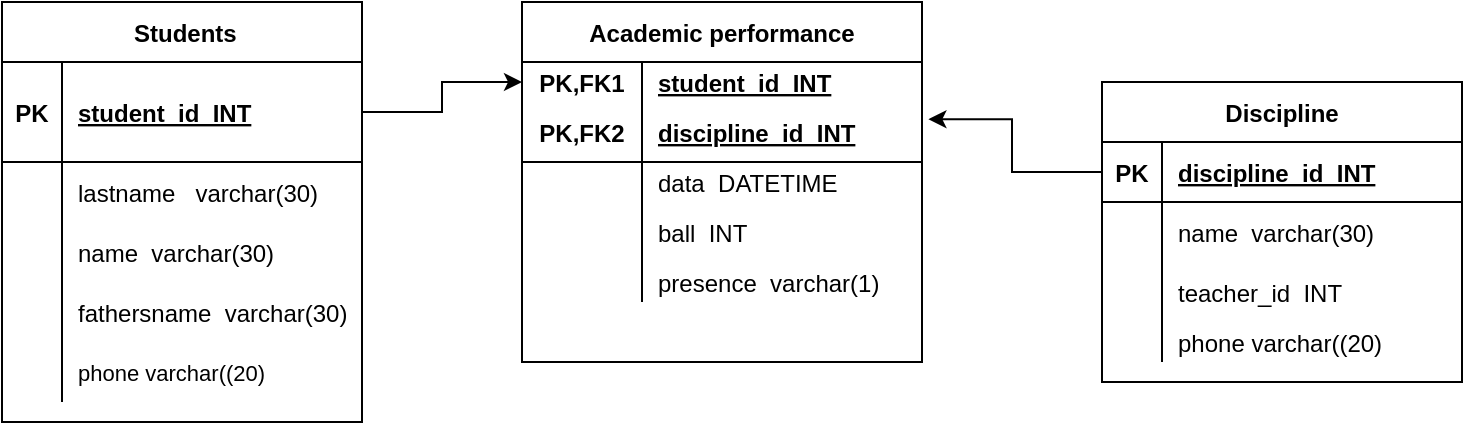 <mxfile version="17.4.5" type="github"><diagram id="R2lEEEUBdFMjLlhIrx00" name="Page-1"><mxGraphModel dx="1550" dy="855" grid="1" gridSize="10" guides="1" tooltips="1" connect="1" arrows="1" fold="1" page="1" pageScale="1" pageWidth="850" pageHeight="1100" math="0" shadow="0" extFonts="Permanent Marker^https://fonts.googleapis.com/css?family=Permanent+Marker"><root><mxCell id="0"/><mxCell id="1" parent="0"/><mxCell id="V86aMoIFDK-714bvV5jf-1" value=" Students" style="shape=table;startSize=30;container=1;collapsible=1;childLayout=tableLayout;fixedRows=1;rowLines=0;fontStyle=1;align=center;resizeLast=1;" vertex="1" parent="1"><mxGeometry x="40" y="50" width="180" height="210" as="geometry"/></mxCell><mxCell id="V86aMoIFDK-714bvV5jf-2" value="" style="shape=tableRow;horizontal=0;startSize=0;swimlaneHead=0;swimlaneBody=0;fillColor=none;collapsible=0;dropTarget=0;points=[[0,0.5],[1,0.5]];portConstraint=eastwest;top=0;left=0;right=0;bottom=1;" vertex="1" parent="V86aMoIFDK-714bvV5jf-1"><mxGeometry y="30" width="180" height="50" as="geometry"/></mxCell><mxCell id="V86aMoIFDK-714bvV5jf-3" value="PK" style="shape=partialRectangle;connectable=0;fillColor=none;top=0;left=0;bottom=0;right=0;fontStyle=1;overflow=hidden;" vertex="1" parent="V86aMoIFDK-714bvV5jf-2"><mxGeometry width="30" height="50" as="geometry"><mxRectangle width="30" height="50" as="alternateBounds"/></mxGeometry></mxCell><mxCell id="V86aMoIFDK-714bvV5jf-4" value="student_id  INT" style="shape=partialRectangle;connectable=0;fillColor=none;top=0;left=0;bottom=0;right=0;align=left;spacingLeft=6;fontStyle=5;overflow=hidden;" vertex="1" parent="V86aMoIFDK-714bvV5jf-2"><mxGeometry x="30" width="150" height="50" as="geometry"><mxRectangle width="150" height="50" as="alternateBounds"/></mxGeometry></mxCell><mxCell id="V86aMoIFDK-714bvV5jf-5" value="" style="shape=tableRow;horizontal=0;startSize=0;swimlaneHead=0;swimlaneBody=0;fillColor=none;collapsible=0;dropTarget=0;points=[[0,0.5],[1,0.5]];portConstraint=eastwest;top=0;left=0;right=0;bottom=0;" vertex="1" parent="V86aMoIFDK-714bvV5jf-1"><mxGeometry y="80" width="180" height="30" as="geometry"/></mxCell><mxCell id="V86aMoIFDK-714bvV5jf-6" value="" style="shape=partialRectangle;connectable=0;fillColor=none;top=0;left=0;bottom=0;right=0;editable=1;overflow=hidden;" vertex="1" parent="V86aMoIFDK-714bvV5jf-5"><mxGeometry width="30" height="30" as="geometry"><mxRectangle width="30" height="30" as="alternateBounds"/></mxGeometry></mxCell><mxCell id="V86aMoIFDK-714bvV5jf-7" value="lastname   varchar(30)" style="shape=partialRectangle;connectable=0;fillColor=none;top=0;left=0;bottom=0;right=0;align=left;spacingLeft=6;overflow=hidden;" vertex="1" parent="V86aMoIFDK-714bvV5jf-5"><mxGeometry x="30" width="150" height="30" as="geometry"><mxRectangle width="150" height="30" as="alternateBounds"/></mxGeometry></mxCell><mxCell id="V86aMoIFDK-714bvV5jf-8" value="" style="shape=tableRow;horizontal=0;startSize=0;swimlaneHead=0;swimlaneBody=0;fillColor=none;collapsible=0;dropTarget=0;points=[[0,0.5],[1,0.5]];portConstraint=eastwest;top=0;left=0;right=0;bottom=0;" vertex="1" parent="V86aMoIFDK-714bvV5jf-1"><mxGeometry y="110" width="180" height="30" as="geometry"/></mxCell><mxCell id="V86aMoIFDK-714bvV5jf-9" value="" style="shape=partialRectangle;connectable=0;fillColor=none;top=0;left=0;bottom=0;right=0;editable=1;overflow=hidden;" vertex="1" parent="V86aMoIFDK-714bvV5jf-8"><mxGeometry width="30" height="30" as="geometry"><mxRectangle width="30" height="30" as="alternateBounds"/></mxGeometry></mxCell><mxCell id="V86aMoIFDK-714bvV5jf-10" value="name  varchar(30)" style="shape=partialRectangle;connectable=0;fillColor=none;top=0;left=0;bottom=0;right=0;align=left;spacingLeft=6;overflow=hidden;" vertex="1" parent="V86aMoIFDK-714bvV5jf-8"><mxGeometry x="30" width="150" height="30" as="geometry"><mxRectangle width="150" height="30" as="alternateBounds"/></mxGeometry></mxCell><mxCell id="V86aMoIFDK-714bvV5jf-11" value="" style="shape=tableRow;horizontal=0;startSize=0;swimlaneHead=0;swimlaneBody=0;fillColor=none;collapsible=0;dropTarget=0;points=[[0,0.5],[1,0.5]];portConstraint=eastwest;top=0;left=0;right=0;bottom=0;" vertex="1" parent="V86aMoIFDK-714bvV5jf-1"><mxGeometry y="140" width="180" height="30" as="geometry"/></mxCell><mxCell id="V86aMoIFDK-714bvV5jf-12" value="" style="shape=partialRectangle;connectable=0;fillColor=none;top=0;left=0;bottom=0;right=0;editable=1;overflow=hidden;" vertex="1" parent="V86aMoIFDK-714bvV5jf-11"><mxGeometry width="30" height="30" as="geometry"><mxRectangle width="30" height="30" as="alternateBounds"/></mxGeometry></mxCell><mxCell id="V86aMoIFDK-714bvV5jf-13" value="fathersname  varchar(30)" style="shape=partialRectangle;connectable=0;fillColor=none;top=0;left=0;bottom=0;right=0;align=left;spacingLeft=6;overflow=hidden;" vertex="1" parent="V86aMoIFDK-714bvV5jf-11"><mxGeometry x="30" width="150" height="30" as="geometry"><mxRectangle width="150" height="30" as="alternateBounds"/></mxGeometry></mxCell><mxCell id="V86aMoIFDK-714bvV5jf-90" value="" style="shape=tableRow;horizontal=0;startSize=0;swimlaneHead=0;swimlaneBody=0;fillColor=none;collapsible=0;dropTarget=0;points=[[0,0.5],[1,0.5]];portConstraint=eastwest;top=0;left=0;right=0;bottom=0;" vertex="1" parent="V86aMoIFDK-714bvV5jf-1"><mxGeometry y="170" width="180" height="30" as="geometry"/></mxCell><mxCell id="V86aMoIFDK-714bvV5jf-91" value="" style="shape=partialRectangle;connectable=0;fillColor=none;top=0;left=0;bottom=0;right=0;editable=1;overflow=hidden;" vertex="1" parent="V86aMoIFDK-714bvV5jf-90"><mxGeometry width="30" height="30" as="geometry"><mxRectangle width="30" height="30" as="alternateBounds"/></mxGeometry></mxCell><mxCell id="V86aMoIFDK-714bvV5jf-92" value="phone varchar((20)" style="shape=partialRectangle;connectable=0;fillColor=none;top=0;left=0;bottom=0;right=0;align=left;spacingLeft=6;overflow=hidden;fontSize=11;" vertex="1" parent="V86aMoIFDK-714bvV5jf-90"><mxGeometry x="30" width="150" height="30" as="geometry"><mxRectangle width="150" height="30" as="alternateBounds"/></mxGeometry></mxCell><mxCell id="V86aMoIFDK-714bvV5jf-14" value="Discipline" style="shape=table;startSize=30;container=1;collapsible=1;childLayout=tableLayout;fixedRows=1;rowLines=0;fontStyle=1;align=center;resizeLast=1;" vertex="1" parent="1"><mxGeometry x="590" y="90" width="180" height="150" as="geometry"/></mxCell><mxCell id="V86aMoIFDK-714bvV5jf-15" value="" style="shape=tableRow;horizontal=0;startSize=0;swimlaneHead=0;swimlaneBody=0;fillColor=none;collapsible=0;dropTarget=0;points=[[0,0.5],[1,0.5]];portConstraint=eastwest;top=0;left=0;right=0;bottom=1;" vertex="1" parent="V86aMoIFDK-714bvV5jf-14"><mxGeometry y="30" width="180" height="30" as="geometry"/></mxCell><mxCell id="V86aMoIFDK-714bvV5jf-16" value="PK" style="shape=partialRectangle;connectable=0;fillColor=none;top=0;left=0;bottom=0;right=0;fontStyle=1;overflow=hidden;" vertex="1" parent="V86aMoIFDK-714bvV5jf-15"><mxGeometry width="30" height="30" as="geometry"><mxRectangle width="30" height="30" as="alternateBounds"/></mxGeometry></mxCell><mxCell id="V86aMoIFDK-714bvV5jf-17" value="discipline_id  INT" style="shape=partialRectangle;connectable=0;fillColor=none;top=0;left=0;bottom=0;right=0;align=left;spacingLeft=6;fontStyle=5;overflow=hidden;" vertex="1" parent="V86aMoIFDK-714bvV5jf-15"><mxGeometry x="30" width="150" height="30" as="geometry"><mxRectangle width="150" height="30" as="alternateBounds"/></mxGeometry></mxCell><mxCell id="V86aMoIFDK-714bvV5jf-18" value="" style="shape=tableRow;horizontal=0;startSize=0;swimlaneHead=0;swimlaneBody=0;fillColor=none;collapsible=0;dropTarget=0;points=[[0,0.5],[1,0.5]];portConstraint=eastwest;top=0;left=0;right=0;bottom=0;" vertex="1" parent="V86aMoIFDK-714bvV5jf-14"><mxGeometry y="60" width="180" height="30" as="geometry"/></mxCell><mxCell id="V86aMoIFDK-714bvV5jf-19" value="" style="shape=partialRectangle;connectable=0;fillColor=none;top=0;left=0;bottom=0;right=0;editable=1;overflow=hidden;" vertex="1" parent="V86aMoIFDK-714bvV5jf-18"><mxGeometry width="30" height="30" as="geometry"><mxRectangle width="30" height="30" as="alternateBounds"/></mxGeometry></mxCell><mxCell id="V86aMoIFDK-714bvV5jf-20" value="name  varchar(30)" style="shape=partialRectangle;connectable=0;fillColor=none;top=0;left=0;bottom=0;right=0;align=left;spacingLeft=6;overflow=hidden;" vertex="1" parent="V86aMoIFDK-714bvV5jf-18"><mxGeometry x="30" width="150" height="30" as="geometry"><mxRectangle width="150" height="30" as="alternateBounds"/></mxGeometry></mxCell><mxCell id="V86aMoIFDK-714bvV5jf-21" value="" style="shape=tableRow;horizontal=0;startSize=0;swimlaneHead=0;swimlaneBody=0;fillColor=none;collapsible=0;dropTarget=0;points=[[0,0.5],[1,0.5]];portConstraint=eastwest;top=0;left=0;right=0;bottom=0;" vertex="1" parent="V86aMoIFDK-714bvV5jf-14"><mxGeometry y="90" width="180" height="30" as="geometry"/></mxCell><mxCell id="V86aMoIFDK-714bvV5jf-22" value="" style="shape=partialRectangle;connectable=0;fillColor=none;top=0;left=0;bottom=0;right=0;editable=1;overflow=hidden;" vertex="1" parent="V86aMoIFDK-714bvV5jf-21"><mxGeometry width="30" height="30" as="geometry"><mxRectangle width="30" height="30" as="alternateBounds"/></mxGeometry></mxCell><mxCell id="V86aMoIFDK-714bvV5jf-23" value="teacher_id  INT" style="shape=partialRectangle;connectable=0;fillColor=none;top=0;left=0;bottom=0;right=0;align=left;spacingLeft=6;overflow=hidden;" vertex="1" parent="V86aMoIFDK-714bvV5jf-21"><mxGeometry x="30" width="150" height="30" as="geometry"><mxRectangle width="150" height="30" as="alternateBounds"/></mxGeometry></mxCell><mxCell id="V86aMoIFDK-714bvV5jf-24" value="" style="shape=tableRow;horizontal=0;startSize=0;swimlaneHead=0;swimlaneBody=0;fillColor=none;collapsible=0;dropTarget=0;points=[[0,0.5],[1,0.5]];portConstraint=eastwest;top=0;left=0;right=0;bottom=0;" vertex="1" parent="V86aMoIFDK-714bvV5jf-14"><mxGeometry y="120" width="180" height="20" as="geometry"/></mxCell><mxCell id="V86aMoIFDK-714bvV5jf-25" value="" style="shape=partialRectangle;connectable=0;fillColor=none;top=0;left=0;bottom=0;right=0;editable=1;overflow=hidden;" vertex="1" parent="V86aMoIFDK-714bvV5jf-24"><mxGeometry width="30" height="20" as="geometry"><mxRectangle width="30" height="20" as="alternateBounds"/></mxGeometry></mxCell><mxCell id="V86aMoIFDK-714bvV5jf-26" value="phone varchar((20)" style="shape=partialRectangle;connectable=0;fillColor=none;top=0;left=0;bottom=0;right=0;align=left;spacingLeft=6;overflow=hidden;" vertex="1" parent="V86aMoIFDK-714bvV5jf-24"><mxGeometry x="30" width="150" height="20" as="geometry"><mxRectangle width="150" height="20" as="alternateBounds"/></mxGeometry></mxCell><mxCell id="V86aMoIFDK-714bvV5jf-125" value="Academic performance" style="shape=table;startSize=30;container=1;collapsible=1;childLayout=tableLayout;fixedRows=1;rowLines=0;fontStyle=1;align=center;resizeLast=1;strokeWidth=1;" vertex="1" parent="1"><mxGeometry x="300" y="50" width="200" height="180" as="geometry"/></mxCell><mxCell id="V86aMoIFDK-714bvV5jf-126" value="" style="shape=tableRow;horizontal=0;startSize=0;swimlaneHead=0;swimlaneBody=0;fillColor=none;collapsible=0;dropTarget=0;points=[[0,0.5],[1,0.5]];portConstraint=eastwest;top=0;left=0;right=0;bottom=0;strokeWidth=1;" vertex="1" parent="V86aMoIFDK-714bvV5jf-125"><mxGeometry y="30" width="200" height="20" as="geometry"/></mxCell><mxCell id="V86aMoIFDK-714bvV5jf-127" value="PK,FK1" style="shape=partialRectangle;connectable=0;fillColor=none;top=0;left=0;bottom=0;right=0;fontStyle=1;overflow=hidden;strokeWidth=1;" vertex="1" parent="V86aMoIFDK-714bvV5jf-126"><mxGeometry width="60" height="20" as="geometry"><mxRectangle width="60" height="20" as="alternateBounds"/></mxGeometry></mxCell><mxCell id="V86aMoIFDK-714bvV5jf-128" value="student_id  INT" style="shape=partialRectangle;connectable=0;fillColor=none;top=0;left=0;bottom=0;right=0;align=left;spacingLeft=6;fontStyle=5;overflow=hidden;strokeWidth=1;" vertex="1" parent="V86aMoIFDK-714bvV5jf-126"><mxGeometry x="60" width="140" height="20" as="geometry"><mxRectangle width="140" height="20" as="alternateBounds"/></mxGeometry></mxCell><mxCell id="V86aMoIFDK-714bvV5jf-129" value="" style="shape=tableRow;horizontal=0;startSize=0;swimlaneHead=0;swimlaneBody=0;fillColor=none;collapsible=0;dropTarget=0;points=[[0,0.5],[1,0.5]];portConstraint=eastwest;top=0;left=0;right=0;bottom=1;strokeWidth=1;" vertex="1" parent="V86aMoIFDK-714bvV5jf-125"><mxGeometry y="50" width="200" height="30" as="geometry"/></mxCell><mxCell id="V86aMoIFDK-714bvV5jf-130" value="PK,FK2" style="shape=partialRectangle;connectable=0;fillColor=none;top=0;left=0;bottom=0;right=0;fontStyle=1;overflow=hidden;strokeWidth=1;" vertex="1" parent="V86aMoIFDK-714bvV5jf-129"><mxGeometry width="60" height="30" as="geometry"><mxRectangle width="60" height="30" as="alternateBounds"/></mxGeometry></mxCell><mxCell id="V86aMoIFDK-714bvV5jf-131" value="discipline_id  INT" style="shape=partialRectangle;connectable=0;fillColor=none;top=0;left=0;bottom=0;right=0;align=left;spacingLeft=6;fontStyle=5;overflow=hidden;strokeWidth=1;" vertex="1" parent="V86aMoIFDK-714bvV5jf-129"><mxGeometry x="60" width="140" height="30" as="geometry"><mxRectangle width="140" height="30" as="alternateBounds"/></mxGeometry></mxCell><mxCell id="V86aMoIFDK-714bvV5jf-132" value="" style="shape=tableRow;horizontal=0;startSize=0;swimlaneHead=0;swimlaneBody=0;fillColor=none;collapsible=0;dropTarget=0;points=[[0,0.5],[1,0.5]];portConstraint=eastwest;top=0;left=0;right=0;bottom=0;strokeWidth=1;" vertex="1" parent="V86aMoIFDK-714bvV5jf-125"><mxGeometry y="80" width="200" height="20" as="geometry"/></mxCell><mxCell id="V86aMoIFDK-714bvV5jf-133" value="" style="shape=partialRectangle;connectable=0;fillColor=none;top=0;left=0;bottom=0;right=0;editable=1;overflow=hidden;strokeWidth=1;" vertex="1" parent="V86aMoIFDK-714bvV5jf-132"><mxGeometry width="60" height="20" as="geometry"><mxRectangle width="60" height="20" as="alternateBounds"/></mxGeometry></mxCell><mxCell id="V86aMoIFDK-714bvV5jf-134" value="data  DATETIME" style="shape=partialRectangle;connectable=0;fillColor=none;top=0;left=0;bottom=0;right=0;align=left;spacingLeft=6;overflow=hidden;strokeWidth=1;" vertex="1" parent="V86aMoIFDK-714bvV5jf-132"><mxGeometry x="60" width="140" height="20" as="geometry"><mxRectangle width="140" height="20" as="alternateBounds"/></mxGeometry></mxCell><mxCell id="V86aMoIFDK-714bvV5jf-135" value="" style="shape=tableRow;horizontal=0;startSize=0;swimlaneHead=0;swimlaneBody=0;fillColor=none;collapsible=0;dropTarget=0;points=[[0,0.5],[1,0.5]];portConstraint=eastwest;top=0;left=0;right=0;bottom=0;strokeWidth=1;" vertex="1" parent="V86aMoIFDK-714bvV5jf-125"><mxGeometry y="100" width="200" height="30" as="geometry"/></mxCell><mxCell id="V86aMoIFDK-714bvV5jf-136" value="" style="shape=partialRectangle;connectable=0;fillColor=none;top=0;left=0;bottom=0;right=0;editable=1;overflow=hidden;strokeWidth=1;" vertex="1" parent="V86aMoIFDK-714bvV5jf-135"><mxGeometry width="60" height="30" as="geometry"><mxRectangle width="60" height="30" as="alternateBounds"/></mxGeometry></mxCell><mxCell id="V86aMoIFDK-714bvV5jf-137" value="ball  INT" style="shape=partialRectangle;connectable=0;fillColor=none;top=0;left=0;bottom=0;right=0;align=left;spacingLeft=6;overflow=hidden;strokeWidth=1;" vertex="1" parent="V86aMoIFDK-714bvV5jf-135"><mxGeometry x="60" width="140" height="30" as="geometry"><mxRectangle width="140" height="30" as="alternateBounds"/></mxGeometry></mxCell><mxCell id="V86aMoIFDK-714bvV5jf-151" value="" style="shape=tableRow;horizontal=0;startSize=0;swimlaneHead=0;swimlaneBody=0;fillColor=none;collapsible=0;dropTarget=0;points=[[0,0.5],[1,0.5]];portConstraint=eastwest;top=0;left=0;right=0;bottom=0;strokeWidth=1;" vertex="1" parent="V86aMoIFDK-714bvV5jf-125"><mxGeometry y="130" width="200" height="20" as="geometry"/></mxCell><mxCell id="V86aMoIFDK-714bvV5jf-152" value="" style="shape=partialRectangle;connectable=0;fillColor=none;top=0;left=0;bottom=0;right=0;editable=1;overflow=hidden;strokeWidth=1;" vertex="1" parent="V86aMoIFDK-714bvV5jf-151"><mxGeometry width="60" height="20" as="geometry"><mxRectangle width="60" height="20" as="alternateBounds"/></mxGeometry></mxCell><mxCell id="V86aMoIFDK-714bvV5jf-153" value="presence  varchar(1)" style="shape=partialRectangle;connectable=0;fillColor=none;top=0;left=0;bottom=0;right=0;align=left;spacingLeft=6;overflow=hidden;strokeWidth=1;" vertex="1" parent="V86aMoIFDK-714bvV5jf-151"><mxGeometry x="60" width="140" height="20" as="geometry"><mxRectangle width="140" height="20" as="alternateBounds"/></mxGeometry></mxCell><mxCell id="V86aMoIFDK-714bvV5jf-155" style="edgeStyle=orthogonalEdgeStyle;rounded=0;orthogonalLoop=1;jettySize=auto;html=1;entryX=0;entryY=0.5;entryDx=0;entryDy=0;fontSize=11;" edge="1" parent="1" source="V86aMoIFDK-714bvV5jf-2" target="V86aMoIFDK-714bvV5jf-126"><mxGeometry relative="1" as="geometry"/></mxCell><mxCell id="V86aMoIFDK-714bvV5jf-156" style="edgeStyle=orthogonalEdgeStyle;rounded=0;orthogonalLoop=1;jettySize=auto;html=1;exitX=0;exitY=0.5;exitDx=0;exitDy=0;entryX=1.016;entryY=0.287;entryDx=0;entryDy=0;entryPerimeter=0;fontSize=11;" edge="1" parent="1" source="V86aMoIFDK-714bvV5jf-15" target="V86aMoIFDK-714bvV5jf-129"><mxGeometry relative="1" as="geometry"/></mxCell></root></mxGraphModel></diagram></mxfile>